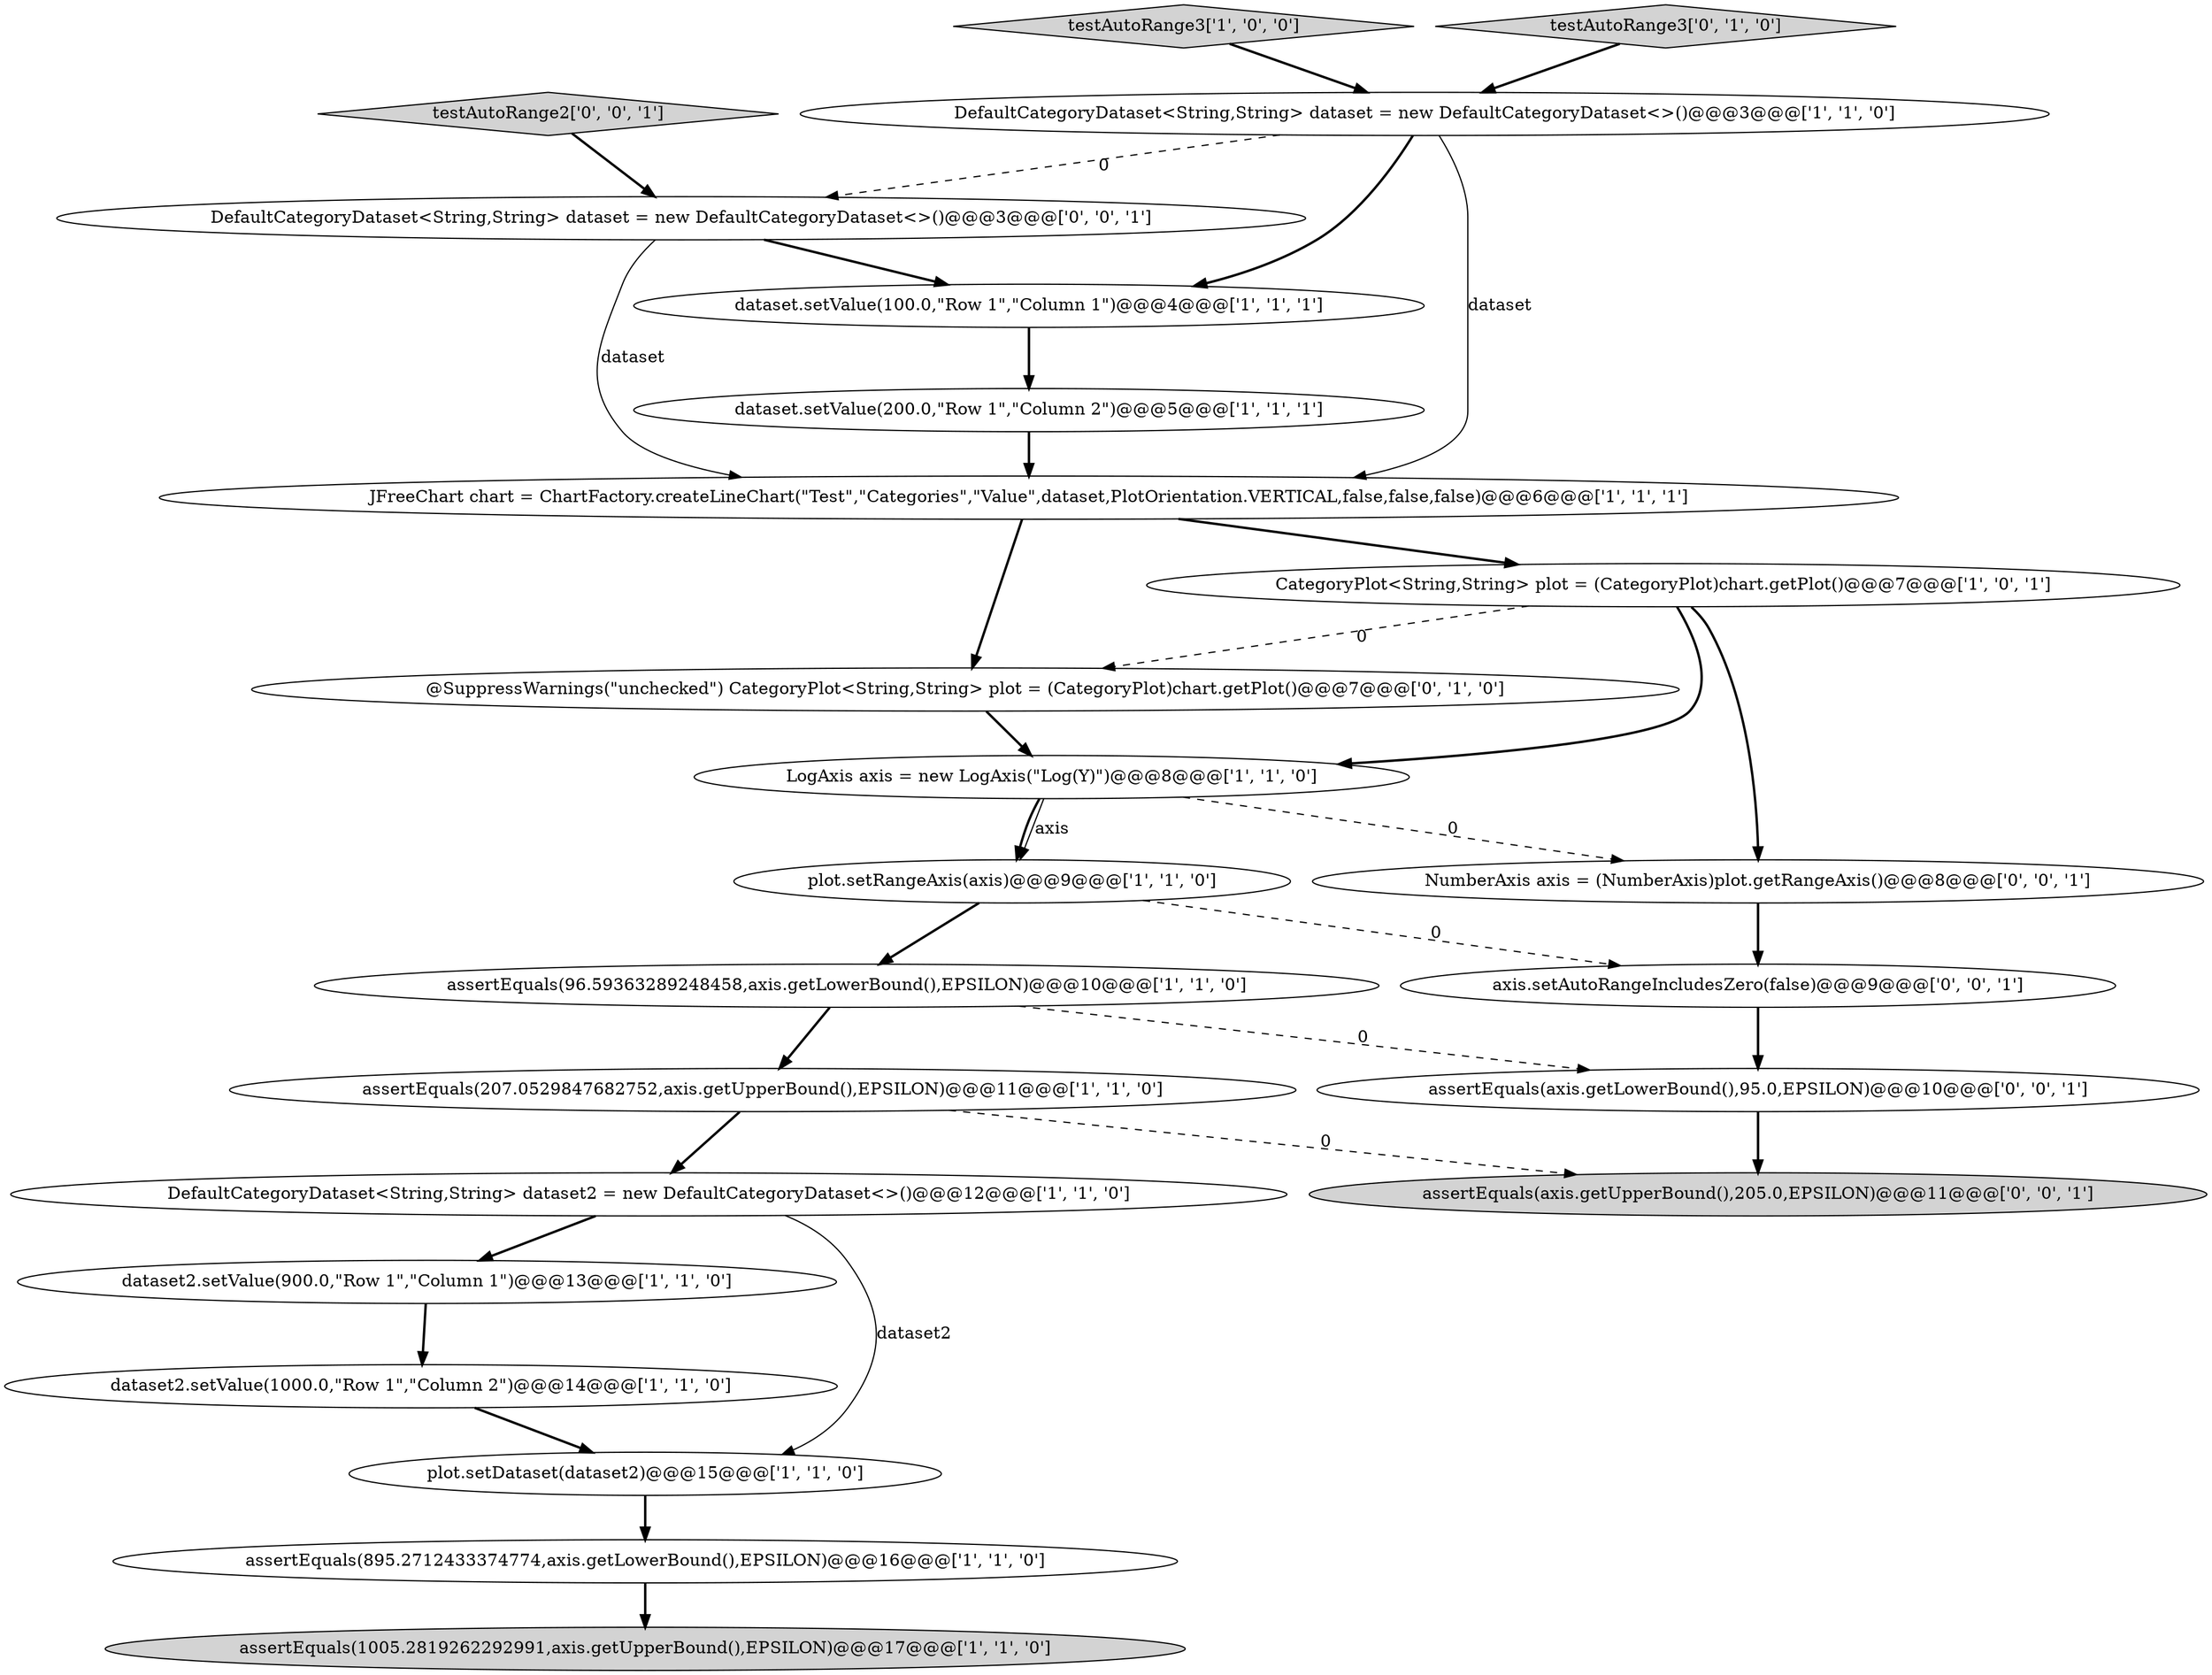 digraph {
1 [style = filled, label = "assertEquals(1005.2819262292991,axis.getUpperBound(),EPSILON)@@@17@@@['1', '1', '0']", fillcolor = lightgray, shape = ellipse image = "AAA0AAABBB1BBB"];
13 [style = filled, label = "plot.setDataset(dataset2)@@@15@@@['1', '1', '0']", fillcolor = white, shape = ellipse image = "AAA0AAABBB1BBB"];
4 [style = filled, label = "LogAxis axis = new LogAxis(\"Log(Y)\")@@@8@@@['1', '1', '0']", fillcolor = white, shape = ellipse image = "AAA0AAABBB1BBB"];
12 [style = filled, label = "assertEquals(895.2712433374774,axis.getLowerBound(),EPSILON)@@@16@@@['1', '1', '0']", fillcolor = white, shape = ellipse image = "AAA0AAABBB1BBB"];
15 [style = filled, label = "assertEquals(207.0529847682752,axis.getUpperBound(),EPSILON)@@@11@@@['1', '1', '0']", fillcolor = white, shape = ellipse image = "AAA0AAABBB1BBB"];
18 [style = filled, label = "NumberAxis axis = (NumberAxis)plot.getRangeAxis()@@@8@@@['0', '0', '1']", fillcolor = white, shape = ellipse image = "AAA0AAABBB3BBB"];
5 [style = filled, label = "JFreeChart chart = ChartFactory.createLineChart(\"Test\",\"Categories\",\"Value\",dataset,PlotOrientation.VERTICAL,false,false,false)@@@6@@@['1', '1', '1']", fillcolor = white, shape = ellipse image = "AAA0AAABBB1BBB"];
22 [style = filled, label = "assertEquals(axis.getLowerBound(),95.0,EPSILON)@@@10@@@['0', '0', '1']", fillcolor = white, shape = ellipse image = "AAA0AAABBB3BBB"];
19 [style = filled, label = "assertEquals(axis.getUpperBound(),205.0,EPSILON)@@@11@@@['0', '0', '1']", fillcolor = lightgray, shape = ellipse image = "AAA0AAABBB3BBB"];
14 [style = filled, label = "dataset2.setValue(1000.0,\"Row 1\",\"Column 2\")@@@14@@@['1', '1', '0']", fillcolor = white, shape = ellipse image = "AAA0AAABBB1BBB"];
11 [style = filled, label = "assertEquals(96.59363289248458,axis.getLowerBound(),EPSILON)@@@10@@@['1', '1', '0']", fillcolor = white, shape = ellipse image = "AAA0AAABBB1BBB"];
10 [style = filled, label = "testAutoRange3['1', '0', '0']", fillcolor = lightgray, shape = diamond image = "AAA0AAABBB1BBB"];
0 [style = filled, label = "DefaultCategoryDataset<String,String> dataset2 = new DefaultCategoryDataset<>()@@@12@@@['1', '1', '0']", fillcolor = white, shape = ellipse image = "AAA0AAABBB1BBB"];
21 [style = filled, label = "axis.setAutoRangeIncludesZero(false)@@@9@@@['0', '0', '1']", fillcolor = white, shape = ellipse image = "AAA0AAABBB3BBB"];
2 [style = filled, label = "CategoryPlot<String,String> plot = (CategoryPlot)chart.getPlot()@@@7@@@['1', '0', '1']", fillcolor = white, shape = ellipse image = "AAA0AAABBB1BBB"];
20 [style = filled, label = "DefaultCategoryDataset<String,String> dataset = new DefaultCategoryDataset<>()@@@3@@@['0', '0', '1']", fillcolor = white, shape = ellipse image = "AAA0AAABBB3BBB"];
23 [style = filled, label = "testAutoRange2['0', '0', '1']", fillcolor = lightgray, shape = diamond image = "AAA0AAABBB3BBB"];
8 [style = filled, label = "dataset2.setValue(900.0,\"Row 1\",\"Column 1\")@@@13@@@['1', '1', '0']", fillcolor = white, shape = ellipse image = "AAA0AAABBB1BBB"];
9 [style = filled, label = "dataset.setValue(100.0,\"Row 1\",\"Column 1\")@@@4@@@['1', '1', '1']", fillcolor = white, shape = ellipse image = "AAA0AAABBB1BBB"];
16 [style = filled, label = "testAutoRange3['0', '1', '0']", fillcolor = lightgray, shape = diamond image = "AAA0AAABBB2BBB"];
7 [style = filled, label = "plot.setRangeAxis(axis)@@@9@@@['1', '1', '0']", fillcolor = white, shape = ellipse image = "AAA0AAABBB1BBB"];
3 [style = filled, label = "DefaultCategoryDataset<String,String> dataset = new DefaultCategoryDataset<>()@@@3@@@['1', '1', '0']", fillcolor = white, shape = ellipse image = "AAA0AAABBB1BBB"];
6 [style = filled, label = "dataset.setValue(200.0,\"Row 1\",\"Column 2\")@@@5@@@['1', '1', '1']", fillcolor = white, shape = ellipse image = "AAA0AAABBB1BBB"];
17 [style = filled, label = "@SuppressWarnings(\"unchecked\") CategoryPlot<String,String> plot = (CategoryPlot)chart.getPlot()@@@7@@@['0', '1', '0']", fillcolor = white, shape = ellipse image = "AAA1AAABBB2BBB"];
5->2 [style = bold, label=""];
22->19 [style = bold, label=""];
8->14 [style = bold, label=""];
3->20 [style = dashed, label="0"];
4->7 [style = bold, label=""];
2->4 [style = bold, label=""];
21->22 [style = bold, label=""];
2->17 [style = dashed, label="0"];
14->13 [style = bold, label=""];
4->7 [style = solid, label="axis"];
12->1 [style = bold, label=""];
11->15 [style = bold, label=""];
0->8 [style = bold, label=""];
7->11 [style = bold, label=""];
10->3 [style = bold, label=""];
20->5 [style = solid, label="dataset"];
0->13 [style = solid, label="dataset2"];
9->6 [style = bold, label=""];
11->22 [style = dashed, label="0"];
5->17 [style = bold, label=""];
17->4 [style = bold, label=""];
3->5 [style = solid, label="dataset"];
15->19 [style = dashed, label="0"];
7->21 [style = dashed, label="0"];
13->12 [style = bold, label=""];
15->0 [style = bold, label=""];
2->18 [style = bold, label=""];
16->3 [style = bold, label=""];
23->20 [style = bold, label=""];
3->9 [style = bold, label=""];
6->5 [style = bold, label=""];
18->21 [style = bold, label=""];
4->18 [style = dashed, label="0"];
20->9 [style = bold, label=""];
}
